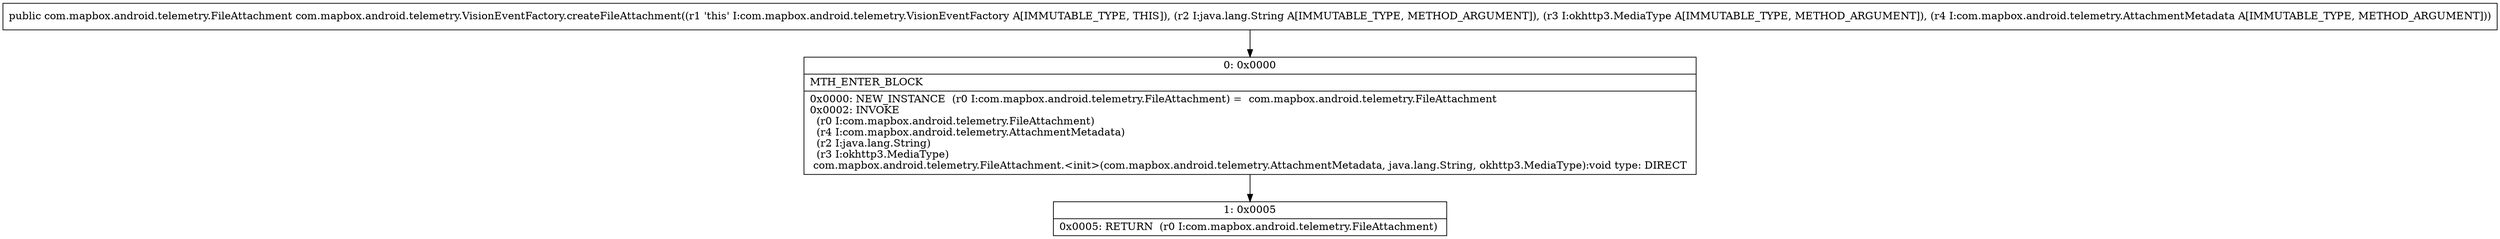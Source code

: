 digraph "CFG forcom.mapbox.android.telemetry.VisionEventFactory.createFileAttachment(Ljava\/lang\/String;Lokhttp3\/MediaType;Lcom\/mapbox\/android\/telemetry\/AttachmentMetadata;)Lcom\/mapbox\/android\/telemetry\/FileAttachment;" {
Node_0 [shape=record,label="{0\:\ 0x0000|MTH_ENTER_BLOCK\l|0x0000: NEW_INSTANCE  (r0 I:com.mapbox.android.telemetry.FileAttachment) =  com.mapbox.android.telemetry.FileAttachment \l0x0002: INVOKE  \l  (r0 I:com.mapbox.android.telemetry.FileAttachment)\l  (r4 I:com.mapbox.android.telemetry.AttachmentMetadata)\l  (r2 I:java.lang.String)\l  (r3 I:okhttp3.MediaType)\l com.mapbox.android.telemetry.FileAttachment.\<init\>(com.mapbox.android.telemetry.AttachmentMetadata, java.lang.String, okhttp3.MediaType):void type: DIRECT \l}"];
Node_1 [shape=record,label="{1\:\ 0x0005|0x0005: RETURN  (r0 I:com.mapbox.android.telemetry.FileAttachment) \l}"];
MethodNode[shape=record,label="{public com.mapbox.android.telemetry.FileAttachment com.mapbox.android.telemetry.VisionEventFactory.createFileAttachment((r1 'this' I:com.mapbox.android.telemetry.VisionEventFactory A[IMMUTABLE_TYPE, THIS]), (r2 I:java.lang.String A[IMMUTABLE_TYPE, METHOD_ARGUMENT]), (r3 I:okhttp3.MediaType A[IMMUTABLE_TYPE, METHOD_ARGUMENT]), (r4 I:com.mapbox.android.telemetry.AttachmentMetadata A[IMMUTABLE_TYPE, METHOD_ARGUMENT])) }"];
MethodNode -> Node_0;
Node_0 -> Node_1;
}

